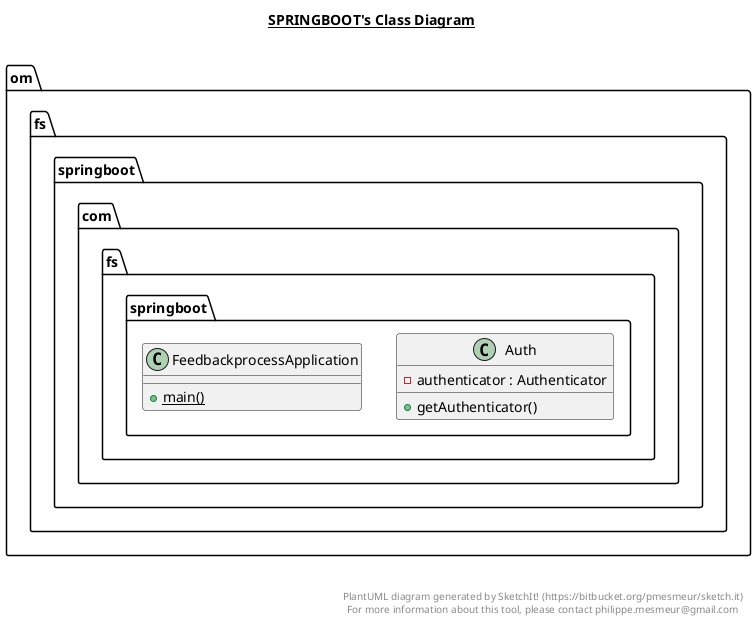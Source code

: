 @startuml

title __SPRINGBOOT's Class Diagram__\n

    namespace om.fs.springboot {
      class com.fs.springboot.Auth {
          - authenticator : Authenticator
          + getAuthenticator()
      }
  }
  

    namespace om.fs.springboot {
      class com.fs.springboot.FeedbackprocessApplication {
          {static} + main()
    }
  }
  



right footer


PlantUML diagram generated by SketchIt! (https://bitbucket.org/pmesmeur/sketch.it)
For more information about this tool, please contact philippe.mesmeur@gmail.com
endfooter

@enduml
